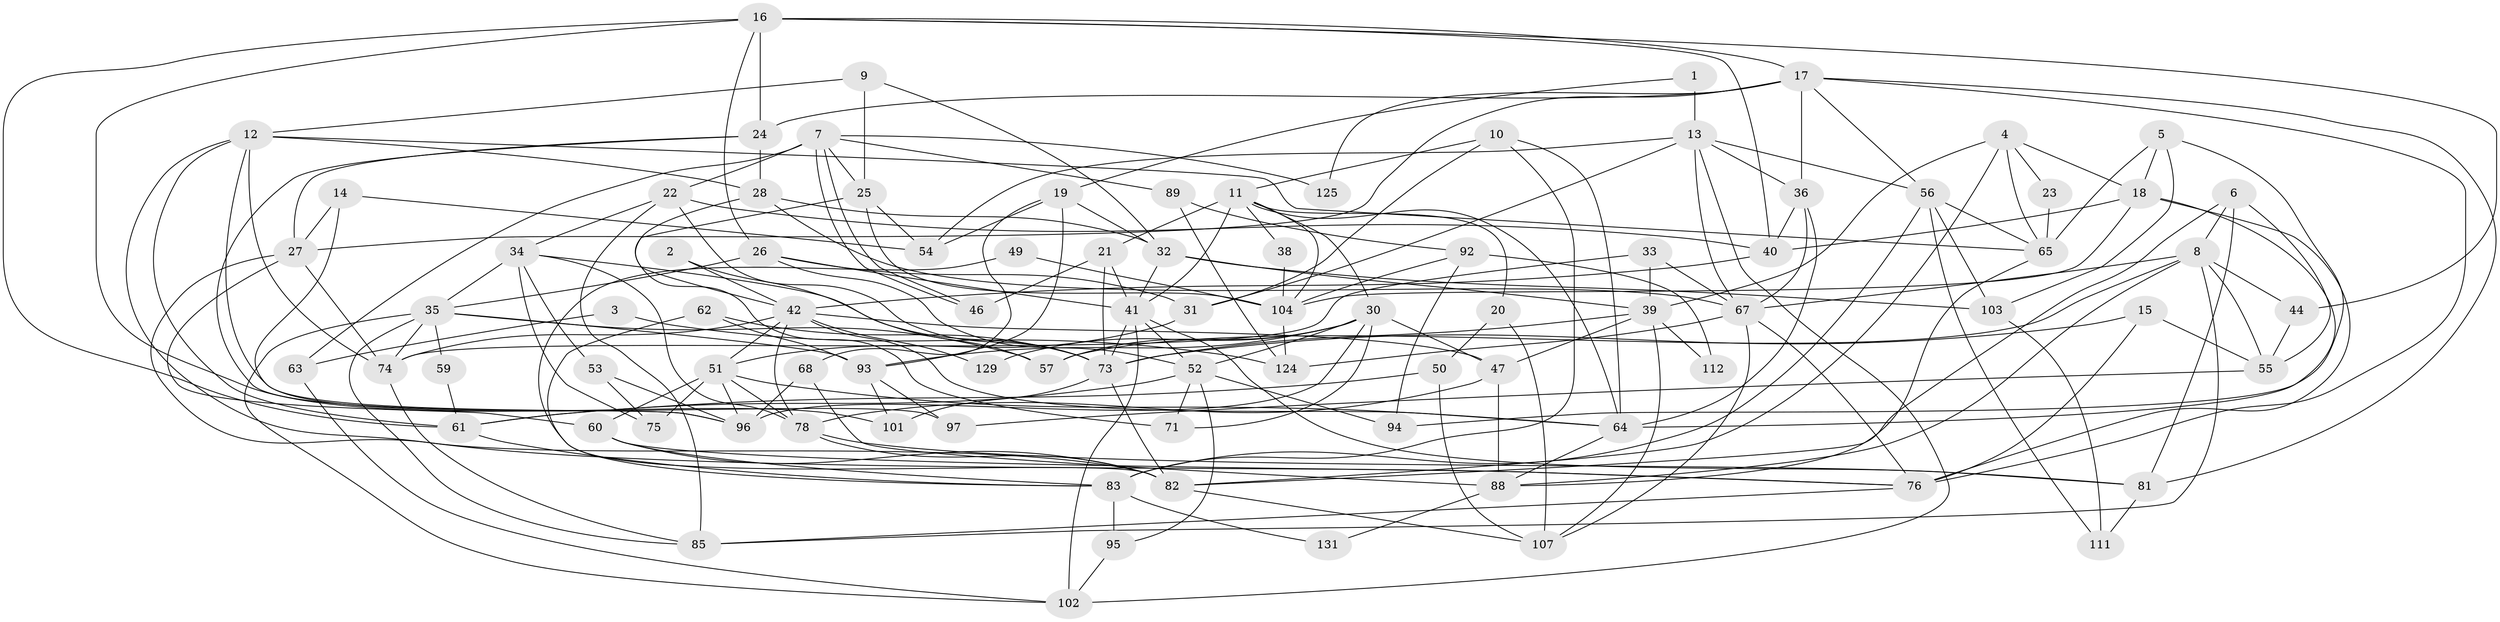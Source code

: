 // original degree distribution, {3: 0.3208955223880597, 2: 0.11940298507462686, 4: 0.22388059701492538, 6: 0.08208955223880597, 5: 0.19402985074626866, 7: 0.03731343283582089, 8: 0.022388059701492536}
// Generated by graph-tools (version 1.1) at 2025/41/03/06/25 10:41:57]
// undirected, 90 vertices, 216 edges
graph export_dot {
graph [start="1"]
  node [color=gray90,style=filled];
  1;
  2;
  3;
  4 [super="+130"];
  5 [super="+110"];
  6;
  7 [super="+43"];
  8 [super="+114"];
  9;
  10;
  11 [super="+119"];
  12 [super="+69"];
  13 [super="+29"];
  14;
  15 [super="+117"];
  16 [super="+100"];
  17 [super="+109"];
  18 [super="+99"];
  19;
  20;
  21 [super="+58"];
  22;
  23;
  24 [super="+72"];
  25 [super="+134"];
  26 [super="+37"];
  27 [super="+133"];
  28;
  30 [super="+79"];
  31 [super="+66"];
  32 [super="+127"];
  33;
  34 [super="+45"];
  35 [super="+84"];
  36 [super="+123"];
  38;
  39 [super="+80"];
  40 [super="+91"];
  41 [super="+106"];
  42 [super="+122"];
  44;
  46;
  47 [super="+48"];
  49;
  50;
  51 [super="+70"];
  52 [super="+118"];
  53;
  54 [super="+87"];
  55;
  56 [super="+120"];
  57;
  59;
  60;
  61 [super="+132"];
  62;
  63;
  64;
  65 [super="+121"];
  67 [super="+98"];
  68;
  71;
  73 [super="+128"];
  74 [super="+90"];
  75;
  76 [super="+77"];
  78 [super="+116"];
  81 [super="+113"];
  82 [super="+126"];
  83 [super="+108"];
  85 [super="+86"];
  88 [super="+105"];
  89;
  92;
  93;
  94;
  95;
  96 [super="+115"];
  97;
  101;
  102;
  103;
  104;
  107;
  111;
  112;
  124;
  125;
  129;
  131;
  1 -- 13 [weight=2];
  1 -- 19;
  2 -- 57;
  2 -- 42;
  3 -- 124;
  3 -- 63;
  4 -- 18;
  4 -- 23;
  4 -- 65;
  4 -- 82;
  4 -- 39;
  5 -- 18;
  5 -- 103;
  5 -- 65;
  5 -- 94;
  6 -- 82;
  6 -- 55;
  6 -- 81;
  6 -- 8;
  7 -- 46;
  7 -- 46;
  7 -- 22;
  7 -- 89 [weight=2];
  7 -- 125;
  7 -- 63;
  7 -- 25;
  8 -- 67;
  8 -- 85;
  8 -- 55;
  8 -- 44;
  8 -- 57;
  8 -- 88;
  9 -- 12;
  9 -- 25;
  9 -- 32;
  10 -- 64;
  10 -- 11;
  10 -- 31;
  10 -- 83;
  11 -- 21;
  11 -- 38;
  11 -- 41;
  11 -- 64;
  11 -- 20;
  11 -- 104;
  11 -- 30;
  12 -- 97;
  12 -- 76;
  12 -- 65;
  12 -- 74;
  12 -- 28;
  12 -- 61;
  13 -- 67;
  13 -- 31;
  13 -- 54;
  13 -- 102;
  13 -- 56;
  13 -- 36;
  14 -- 27 [weight=2];
  14 -- 96;
  14 -- 54;
  15 -- 55;
  15 -- 73;
  15 -- 76;
  16 -- 17;
  16 -- 101;
  16 -- 40;
  16 -- 26;
  16 -- 44;
  16 -- 61;
  16 -- 24;
  17 -- 24;
  17 -- 81;
  17 -- 125;
  17 -- 56;
  17 -- 27;
  17 -- 36;
  17 -- 76;
  18 -- 64 [weight=2];
  18 -- 104;
  18 -- 40;
  18 -- 76;
  19 -- 32;
  19 -- 93;
  19 -- 54;
  19 -- 68;
  20 -- 107;
  20 -- 50;
  21 -- 73;
  21 -- 41;
  21 -- 46;
  22 -- 34;
  22 -- 40;
  22 -- 85;
  22 -- 73;
  23 -- 65;
  24 -- 27;
  24 -- 28;
  24 -- 96;
  25 -- 54;
  25 -- 104;
  25 -- 71;
  26 -- 41;
  26 -- 35;
  26 -- 31;
  26 -- 52;
  27 -- 60;
  27 -- 82;
  27 -- 74;
  28 -- 32;
  28 -- 42;
  28 -- 67;
  30 -- 93;
  30 -- 71;
  30 -- 129;
  30 -- 57;
  30 -- 52;
  30 -- 96;
  30 -- 47;
  31 -- 51;
  32 -- 103;
  32 -- 41;
  32 -- 39;
  33 -- 67;
  33 -- 39;
  33 -- 74;
  34 -- 78;
  34 -- 35;
  34 -- 53;
  34 -- 73;
  34 -- 75;
  35 -- 102;
  35 -- 57;
  35 -- 59;
  35 -- 93;
  35 -- 85;
  35 -- 74;
  36 -- 64;
  36 -- 40;
  36 -- 67;
  38 -- 104;
  39 -- 73;
  39 -- 107;
  39 -- 112;
  39 -- 47;
  40 -- 42;
  41 -- 102;
  41 -- 81;
  41 -- 73;
  41 -- 52;
  42 -- 129;
  42 -- 64;
  42 -- 51;
  42 -- 78;
  42 -- 74;
  42 -- 47;
  44 -- 55;
  47 -- 78;
  47 -- 88 [weight=2];
  49 -- 104;
  49 -- 82;
  50 -- 107;
  50 -- 61;
  51 -- 78;
  51 -- 60;
  51 -- 75;
  51 -- 64;
  51 -- 96;
  52 -- 95;
  52 -- 61;
  52 -- 94;
  52 -- 71;
  53 -- 75;
  53 -- 96;
  55 -- 97;
  56 -- 83;
  56 -- 103;
  56 -- 111;
  56 -- 65;
  59 -- 61;
  60 -- 83;
  60 -- 82;
  60 -- 76;
  61 -- 83;
  62 -- 93;
  62 -- 73;
  62 -- 83;
  63 -- 102;
  64 -- 88;
  65 -- 88;
  67 -- 107;
  67 -- 124;
  67 -- 76;
  68 -- 88;
  68 -- 96;
  73 -- 101;
  73 -- 82;
  74 -- 85;
  76 -- 85;
  78 -- 81;
  78 -- 82;
  81 -- 111;
  82 -- 107;
  83 -- 131;
  83 -- 95;
  88 -- 131;
  89 -- 92;
  89 -- 124;
  92 -- 104;
  92 -- 94;
  92 -- 112;
  93 -- 101;
  93 -- 97;
  95 -- 102;
  103 -- 111;
  104 -- 124;
}
